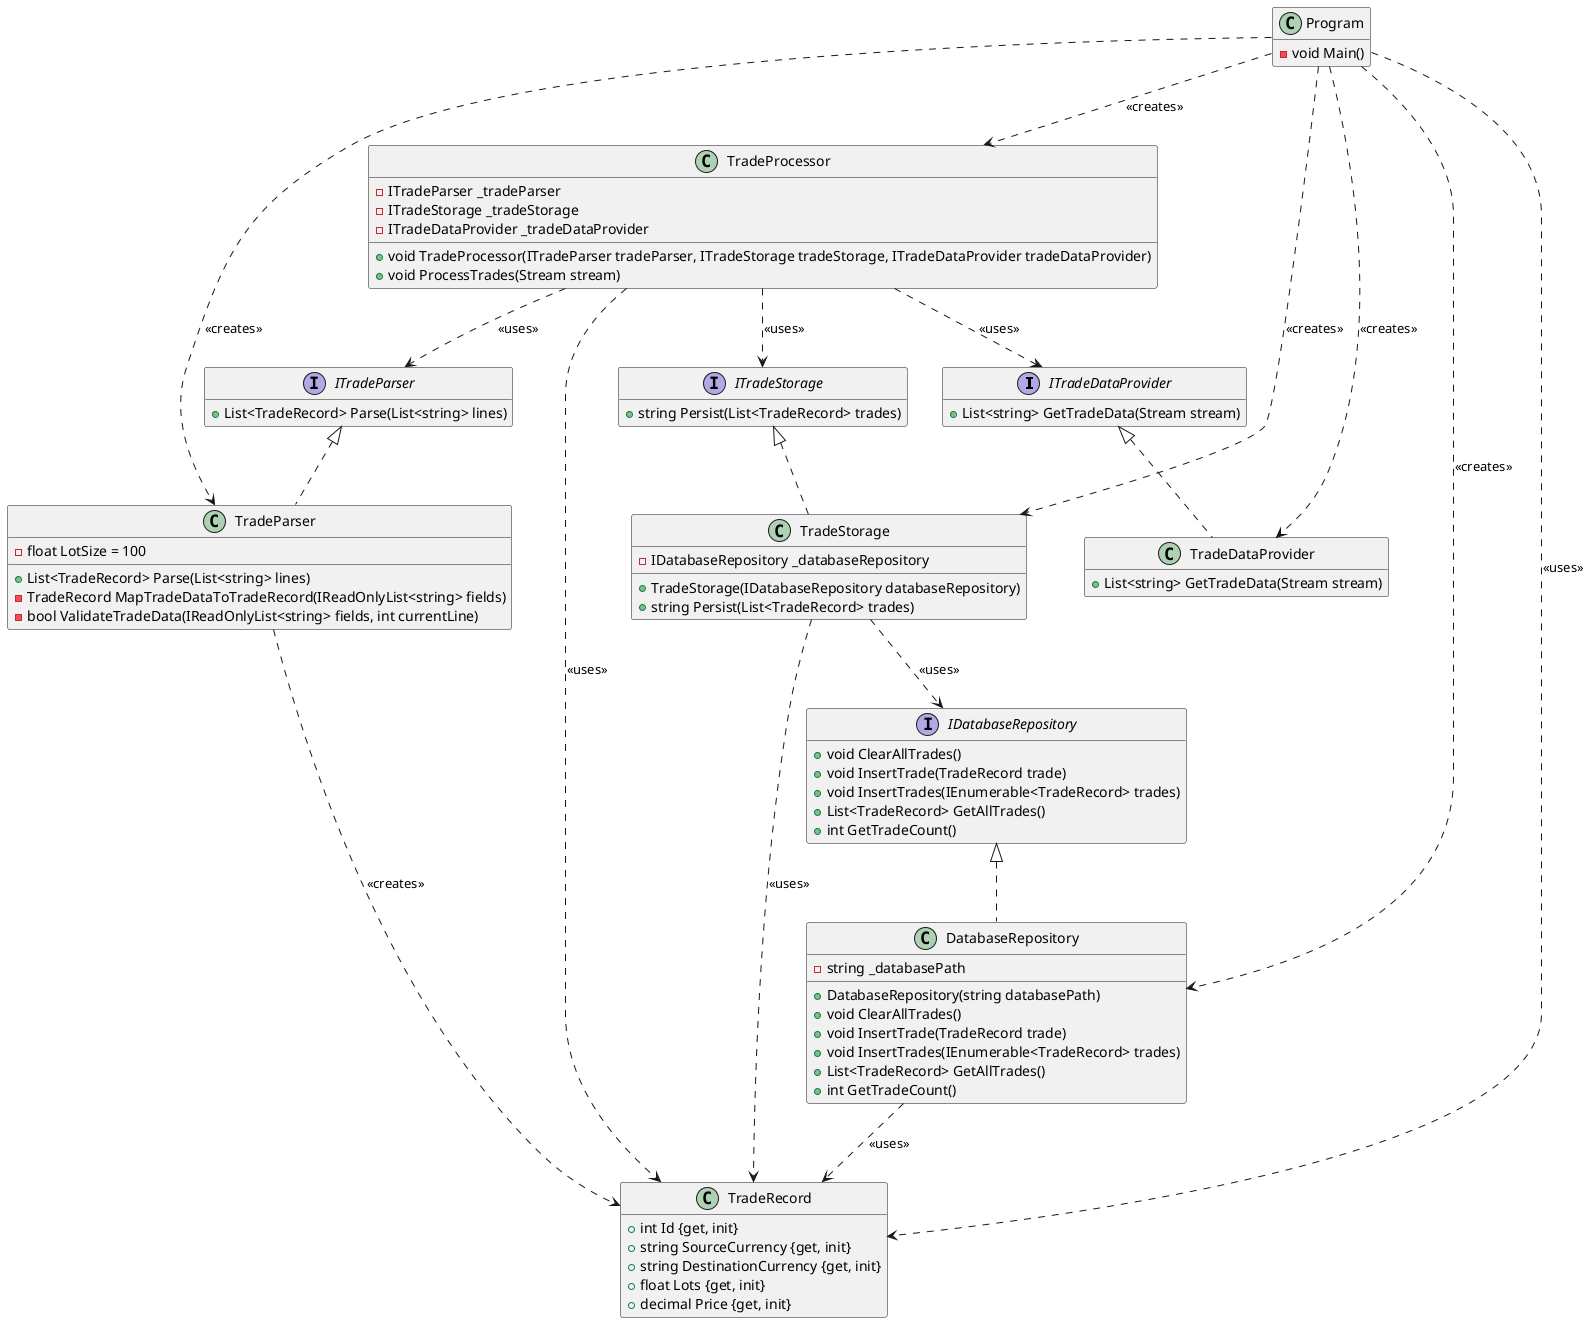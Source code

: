 ﻿@startuml

hide empty members

interface ITradeDataProvider {
    + List<string> GetTradeData(Stream stream)
}

interface  ITradeParser {
    + List<TradeRecord> Parse(List<string> lines)
}

interface ITradeStorage {
    + string Persist(List<TradeRecord> trades)
}

interface IDatabaseRepository {
    + void ClearAllTrades()
    + void InsertTrade(TradeRecord trade)
    + void InsertTrades(IEnumerable<TradeRecord> trades)
    + List<TradeRecord> GetAllTrades()
    + int GetTradeCount()
}

class TradeDataProvider {
    + List<string> GetTradeData(Stream stream)
}

class TradeParser {
    - float LotSize = 100
    + List<TradeRecord> Parse(List<string> lines)
    - TradeRecord MapTradeDataToTradeRecord(IReadOnlyList<string> fields)
    - bool ValidateTradeData(IReadOnlyList<string> fields, int currentLine)
}

class DatabaseRepository {
    - string _databasePath
    + DatabaseRepository(string databasePath)
    + void ClearAllTrades()
    + void InsertTrade(TradeRecord trade)
    + void InsertTrades(IEnumerable<TradeRecord> trades)
    + List<TradeRecord> GetAllTrades()
    + int GetTradeCount()
}

class TradeStorage {
    - IDatabaseRepository _databaseRepository
    + TradeStorage(IDatabaseRepository databaseRepository)
    + string Persist(List<TradeRecord> trades)
}

class TradeProcessor {
    - ITradeParser _tradeParser
    - ITradeStorage _tradeStorage
    - ITradeDataProvider _tradeDataProvider
    + void TradeProcessor(ITradeParser tradeParser, ITradeStorage tradeStorage, ITradeDataProvider tradeDataProvider)
    + void ProcessTrades(Stream stream)
}

class TradeRecord {
    + int Id {get, init}
    + string SourceCurrency {get, init}
    + string DestinationCurrency {get, init}
    + float Lots {get, init}
    + decimal Price {get, init}
}

class Program {
    - void Main()
}

TradeDataProvider ..up|> ITradeDataProvider
TradeParser ..up|> ITradeParser
TradeStorage ..up|> ITradeStorage
DatabaseRepository ..up|> IDatabaseRepository
TradeProcessor ..> ITradeDataProvider: <<uses>>
TradeProcessor ..> ITradeParser: <<uses>>
TradeProcessor ..> ITradeStorage: <<uses>>
TradeProcessor ..> TradeRecord: <<uses>>
TradeParser ..> TradeRecord: <<creates>>
TradeStorage ..> TradeRecord: <<uses>>
TradeStorage ..> IDatabaseRepository: <<uses>>
DatabaseRepository ..> TradeRecord: <<uses>>
Program ..> TradeProcessor: <<creates>>
Program ..> TradeDataProvider: <<creates>>
Program ..> TradeParser: <<creates>>
Program ..> TradeStorage: <<creates>>
Program ..> DatabaseRepository: <<creates>>
Program ..> TradeRecord: <<uses>>

@enduml
